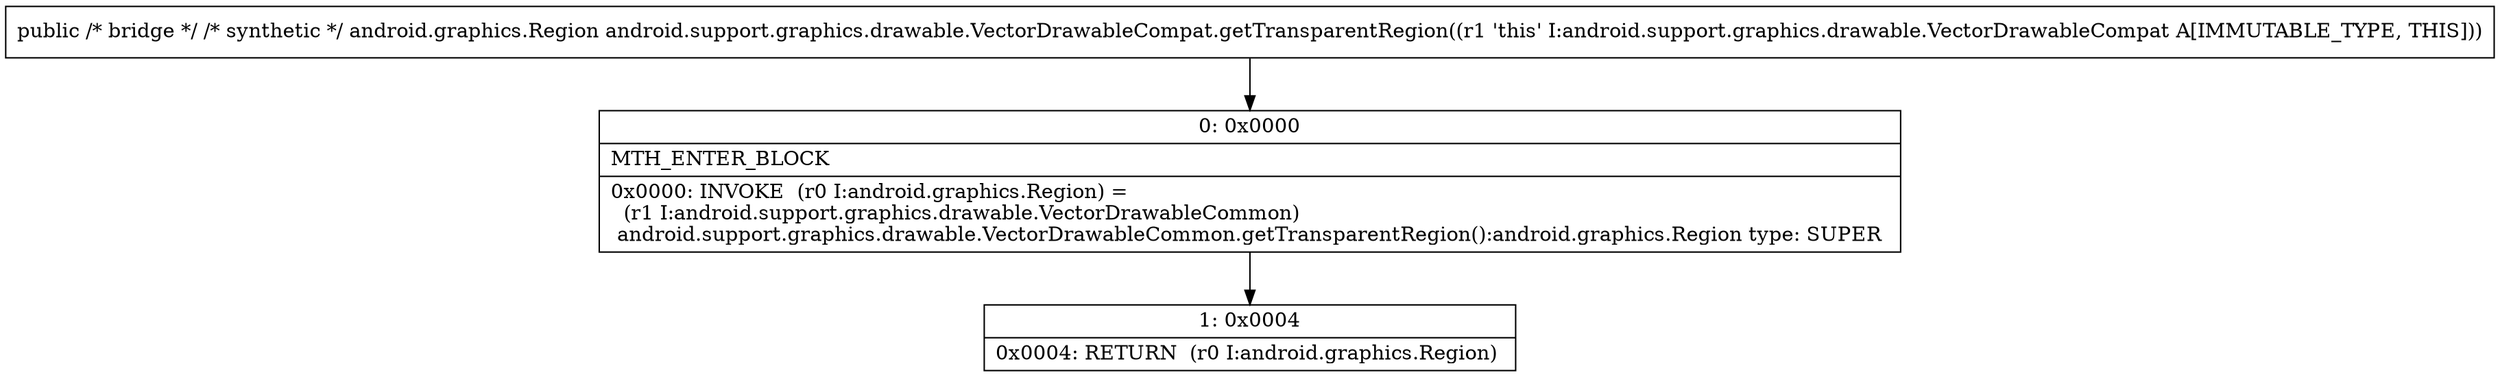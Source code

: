 digraph "CFG forandroid.support.graphics.drawable.VectorDrawableCompat.getTransparentRegion()Landroid\/graphics\/Region;" {
Node_0 [shape=record,label="{0\:\ 0x0000|MTH_ENTER_BLOCK\l|0x0000: INVOKE  (r0 I:android.graphics.Region) = \l  (r1 I:android.support.graphics.drawable.VectorDrawableCommon)\l android.support.graphics.drawable.VectorDrawableCommon.getTransparentRegion():android.graphics.Region type: SUPER \l}"];
Node_1 [shape=record,label="{1\:\ 0x0004|0x0004: RETURN  (r0 I:android.graphics.Region) \l}"];
MethodNode[shape=record,label="{public \/* bridge *\/ \/* synthetic *\/ android.graphics.Region android.support.graphics.drawable.VectorDrawableCompat.getTransparentRegion((r1 'this' I:android.support.graphics.drawable.VectorDrawableCompat A[IMMUTABLE_TYPE, THIS])) }"];
MethodNode -> Node_0;
Node_0 -> Node_1;
}

